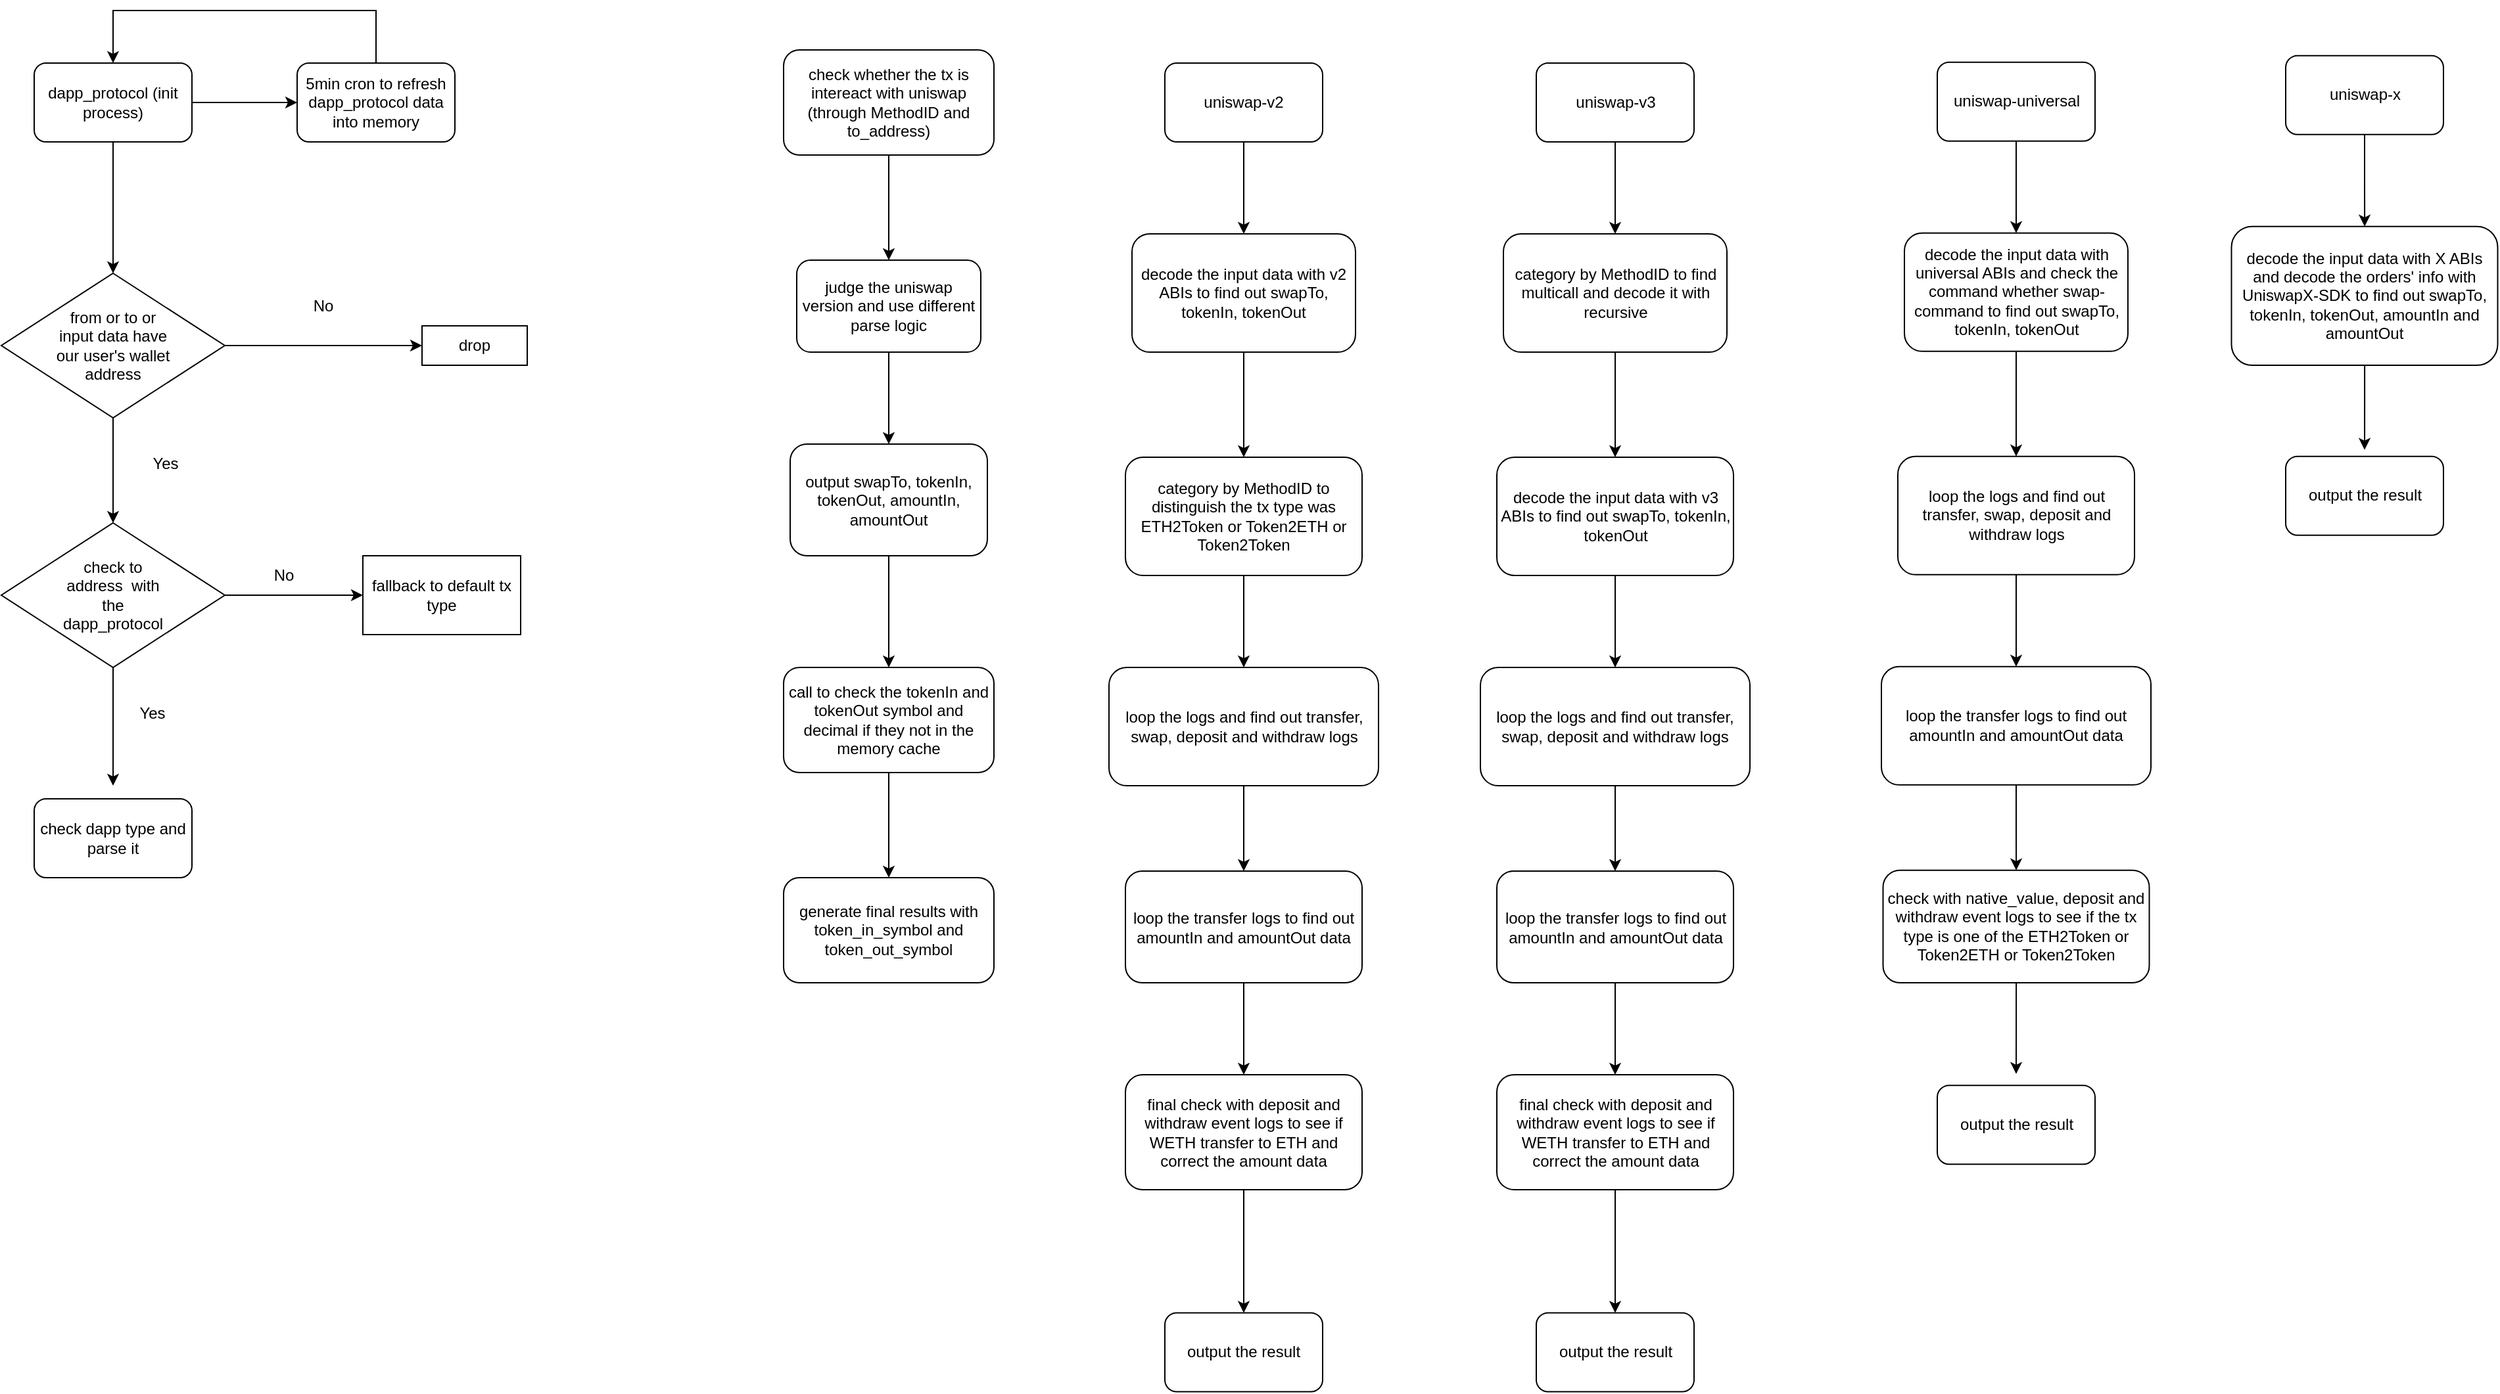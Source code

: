 <mxfile version="23.0.2" type="device">
  <diagram name="Page-1" id="X5IabdFobI3C0__GfFT5">
    <mxGraphModel dx="1914" dy="1026" grid="1" gridSize="10" guides="1" tooltips="1" connect="1" arrows="1" fold="1" page="1" pageScale="1" pageWidth="850" pageHeight="1100" math="0" shadow="0">
      <root>
        <mxCell id="0" />
        <mxCell id="1" parent="0" />
        <mxCell id="hRTv_cULqBs9AqUj1PbR-2" style="edgeStyle=orthogonalEdgeStyle;rounded=0;orthogonalLoop=1;jettySize=auto;html=1;" parent="1" source="hRTv_cULqBs9AqUj1PbR-1" edge="1">
          <mxGeometry relative="1" as="geometry">
            <mxPoint x="150" y="270" as="targetPoint" />
          </mxGeometry>
        </mxCell>
        <mxCell id="hRTv_cULqBs9AqUj1PbR-4" value="" style="edgeStyle=orthogonalEdgeStyle;rounded=0;orthogonalLoop=1;jettySize=auto;html=1;" parent="1" source="hRTv_cULqBs9AqUj1PbR-1" target="hRTv_cULqBs9AqUj1PbR-3" edge="1">
          <mxGeometry relative="1" as="geometry" />
        </mxCell>
        <mxCell id="hRTv_cULqBs9AqUj1PbR-1" value="dapp_protocol (init process)" style="rounded=1;whiteSpace=wrap;html=1;" parent="1" vertex="1">
          <mxGeometry x="90" y="110" width="120" height="60" as="geometry" />
        </mxCell>
        <mxCell id="hRTv_cULqBs9AqUj1PbR-5" style="edgeStyle=orthogonalEdgeStyle;rounded=0;orthogonalLoop=1;jettySize=auto;html=1;entryX=0.5;entryY=0;entryDx=0;entryDy=0;" parent="1" source="hRTv_cULqBs9AqUj1PbR-3" target="hRTv_cULqBs9AqUj1PbR-1" edge="1">
          <mxGeometry relative="1" as="geometry">
            <Array as="points">
              <mxPoint x="350" y="70" />
              <mxPoint x="150" y="70" />
            </Array>
          </mxGeometry>
        </mxCell>
        <mxCell id="hRTv_cULqBs9AqUj1PbR-3" value="5min cron to refresh dapp_protocol data into memory" style="rounded=1;whiteSpace=wrap;html=1;" parent="1" vertex="1">
          <mxGeometry x="290" y="110" width="120" height="60" as="geometry" />
        </mxCell>
        <mxCell id="hRTv_cULqBs9AqUj1PbR-9" value="" style="edgeStyle=orthogonalEdgeStyle;rounded=0;orthogonalLoop=1;jettySize=auto;html=1;" parent="1" source="hRTv_cULqBs9AqUj1PbR-7" target="hRTv_cULqBs9AqUj1PbR-8" edge="1">
          <mxGeometry relative="1" as="geometry" />
        </mxCell>
        <mxCell id="hRTv_cULqBs9AqUj1PbR-12" style="edgeStyle=orthogonalEdgeStyle;rounded=0;orthogonalLoop=1;jettySize=auto;html=1;" parent="1" source="hRTv_cULqBs9AqUj1PbR-7" target="hRTv_cULqBs9AqUj1PbR-11" edge="1">
          <mxGeometry relative="1" as="geometry" />
        </mxCell>
        <mxCell id="hRTv_cULqBs9AqUj1PbR-7" value="&lt;blockquote&gt;from or to or input data have our user&#39;s wallet address&lt;/blockquote&gt;" style="rhombus;whiteSpace=wrap;html=1;" parent="1" vertex="1">
          <mxGeometry x="65" y="270" width="170" height="110" as="geometry" />
        </mxCell>
        <mxCell id="hRTv_cULqBs9AqUj1PbR-15" value="" style="edgeStyle=orthogonalEdgeStyle;rounded=0;orthogonalLoop=1;jettySize=auto;html=1;" parent="1" source="hRTv_cULqBs9AqUj1PbR-8" target="hRTv_cULqBs9AqUj1PbR-14" edge="1">
          <mxGeometry relative="1" as="geometry" />
        </mxCell>
        <mxCell id="hRTv_cULqBs9AqUj1PbR-17" style="edgeStyle=orthogonalEdgeStyle;rounded=0;orthogonalLoop=1;jettySize=auto;html=1;" parent="1" source="hRTv_cULqBs9AqUj1PbR-8" edge="1">
          <mxGeometry relative="1" as="geometry">
            <mxPoint x="150" y="660" as="targetPoint" />
          </mxGeometry>
        </mxCell>
        <mxCell id="hRTv_cULqBs9AqUj1PbR-8" value="&lt;blockquote&gt;check to address&amp;nbsp; with the dapp_protocol&lt;/blockquote&gt;" style="rhombus;whiteSpace=wrap;html=1;" parent="1" vertex="1">
          <mxGeometry x="65" y="460" width="170" height="110" as="geometry" />
        </mxCell>
        <mxCell id="hRTv_cULqBs9AqUj1PbR-10" value="Yes" style="text;html=1;strokeColor=none;fillColor=none;align=center;verticalAlign=middle;whiteSpace=wrap;rounded=0;" parent="1" vertex="1">
          <mxGeometry x="160" y="400" width="60" height="30" as="geometry" />
        </mxCell>
        <mxCell id="hRTv_cULqBs9AqUj1PbR-11" value="drop" style="rounded=0;whiteSpace=wrap;html=1;" parent="1" vertex="1">
          <mxGeometry x="385" y="310" width="80" height="30" as="geometry" />
        </mxCell>
        <mxCell id="hRTv_cULqBs9AqUj1PbR-13" value="No" style="text;html=1;strokeColor=none;fillColor=none;align=center;verticalAlign=middle;whiteSpace=wrap;rounded=0;" parent="1" vertex="1">
          <mxGeometry x="280" y="280" width="60" height="30" as="geometry" />
        </mxCell>
        <mxCell id="hRTv_cULqBs9AqUj1PbR-14" value="fallback to default tx type" style="whiteSpace=wrap;html=1;" parent="1" vertex="1">
          <mxGeometry x="340" y="485" width="120" height="60" as="geometry" />
        </mxCell>
        <mxCell id="hRTv_cULqBs9AqUj1PbR-16" value="No" style="text;html=1;strokeColor=none;fillColor=none;align=center;verticalAlign=middle;whiteSpace=wrap;rounded=0;" parent="1" vertex="1">
          <mxGeometry x="250" y="485" width="60" height="30" as="geometry" />
        </mxCell>
        <mxCell id="hRTv_cULqBs9AqUj1PbR-18" value="check dapp type and parse it" style="rounded=1;whiteSpace=wrap;html=1;" parent="1" vertex="1">
          <mxGeometry x="90" y="670" width="120" height="60" as="geometry" />
        </mxCell>
        <mxCell id="hRTv_cULqBs9AqUj1PbR-19" value="Yes" style="text;html=1;strokeColor=none;fillColor=none;align=center;verticalAlign=middle;whiteSpace=wrap;rounded=0;" parent="1" vertex="1">
          <mxGeometry x="150" y="590" width="60" height="30" as="geometry" />
        </mxCell>
        <mxCell id="hRTv_cULqBs9AqUj1PbR-23" value="" style="edgeStyle=orthogonalEdgeStyle;rounded=0;orthogonalLoop=1;jettySize=auto;html=1;" parent="1" source="hRTv_cULqBs9AqUj1PbR-21" target="hRTv_cULqBs9AqUj1PbR-22" edge="1">
          <mxGeometry relative="1" as="geometry" />
        </mxCell>
        <mxCell id="hRTv_cULqBs9AqUj1PbR-21" value="check whether the tx is intereact with uniswap&lt;br&gt;(through MethodID and to_address)" style="rounded=1;whiteSpace=wrap;html=1;" parent="1" vertex="1">
          <mxGeometry x="660" y="100" width="160" height="80" as="geometry" />
        </mxCell>
        <mxCell id="hRTv_cULqBs9AqUj1PbR-25" value="" style="edgeStyle=orthogonalEdgeStyle;rounded=0;orthogonalLoop=1;jettySize=auto;html=1;" parent="1" source="hRTv_cULqBs9AqUj1PbR-22" target="hRTv_cULqBs9AqUj1PbR-24" edge="1">
          <mxGeometry relative="1" as="geometry" />
        </mxCell>
        <mxCell id="hRTv_cULqBs9AqUj1PbR-22" value="judge the uniswap version and use different parse logic" style="whiteSpace=wrap;html=1;rounded=1;" parent="1" vertex="1">
          <mxGeometry x="670" y="260" width="140" height="70" as="geometry" />
        </mxCell>
        <mxCell id="hRTv_cULqBs9AqUj1PbR-27" value="" style="edgeStyle=orthogonalEdgeStyle;rounded=0;orthogonalLoop=1;jettySize=auto;html=1;" parent="1" source="hRTv_cULqBs9AqUj1PbR-24" target="hRTv_cULqBs9AqUj1PbR-26" edge="1">
          <mxGeometry relative="1" as="geometry" />
        </mxCell>
        <mxCell id="hRTv_cULqBs9AqUj1PbR-24" value="output swapTo, tokenIn, tokenOut, amountIn, amountOut" style="whiteSpace=wrap;html=1;rounded=1;" parent="1" vertex="1">
          <mxGeometry x="665" y="400" width="150" height="85" as="geometry" />
        </mxCell>
        <mxCell id="hRTv_cULqBs9AqUj1PbR-29" value="" style="edgeStyle=orthogonalEdgeStyle;rounded=0;orthogonalLoop=1;jettySize=auto;html=1;" parent="1" source="hRTv_cULqBs9AqUj1PbR-26" target="hRTv_cULqBs9AqUj1PbR-28" edge="1">
          <mxGeometry relative="1" as="geometry" />
        </mxCell>
        <mxCell id="hRTv_cULqBs9AqUj1PbR-26" value="call to check the tokenIn and tokenOut symbol and decimal if they not in the memory cache" style="whiteSpace=wrap;html=1;rounded=1;" parent="1" vertex="1">
          <mxGeometry x="660" y="570" width="160" height="80" as="geometry" />
        </mxCell>
        <mxCell id="hRTv_cULqBs9AqUj1PbR-28" value="generate final results with token_in_symbol and token_out_symbol" style="whiteSpace=wrap;html=1;rounded=1;" parent="1" vertex="1">
          <mxGeometry x="660" y="730" width="160" height="80" as="geometry" />
        </mxCell>
        <mxCell id="MosbDruKm1_zWOS2iW5J-3" value="" style="edgeStyle=orthogonalEdgeStyle;rounded=0;orthogonalLoop=1;jettySize=auto;html=1;" edge="1" parent="1" source="MosbDruKm1_zWOS2iW5J-1" target="MosbDruKm1_zWOS2iW5J-2">
          <mxGeometry relative="1" as="geometry" />
        </mxCell>
        <mxCell id="MosbDruKm1_zWOS2iW5J-1" value="uniswap-v2" style="rounded=1;whiteSpace=wrap;html=1;" vertex="1" parent="1">
          <mxGeometry x="950" y="110" width="120" height="60" as="geometry" />
        </mxCell>
        <mxCell id="MosbDruKm1_zWOS2iW5J-5" value="" style="edgeStyle=orthogonalEdgeStyle;rounded=0;orthogonalLoop=1;jettySize=auto;html=1;" edge="1" parent="1" source="MosbDruKm1_zWOS2iW5J-2" target="MosbDruKm1_zWOS2iW5J-4">
          <mxGeometry relative="1" as="geometry" />
        </mxCell>
        <mxCell id="MosbDruKm1_zWOS2iW5J-2" value="decode the input data with v2 ABIs to find out swapTo, tokenIn, tokenOut" style="whiteSpace=wrap;html=1;rounded=1;" vertex="1" parent="1">
          <mxGeometry x="925" y="240" width="170" height="90" as="geometry" />
        </mxCell>
        <mxCell id="MosbDruKm1_zWOS2iW5J-7" value="" style="edgeStyle=orthogonalEdgeStyle;rounded=0;orthogonalLoop=1;jettySize=auto;html=1;" edge="1" parent="1" source="MosbDruKm1_zWOS2iW5J-4" target="MosbDruKm1_zWOS2iW5J-6">
          <mxGeometry relative="1" as="geometry" />
        </mxCell>
        <mxCell id="MosbDruKm1_zWOS2iW5J-4" value="category by MethodID to distinguish the tx type was ETH2Token or Token2ETH or Token2Token" style="whiteSpace=wrap;html=1;rounded=1;" vertex="1" parent="1">
          <mxGeometry x="920" y="410" width="180" height="90" as="geometry" />
        </mxCell>
        <mxCell id="MosbDruKm1_zWOS2iW5J-9" value="" style="edgeStyle=orthogonalEdgeStyle;rounded=0;orthogonalLoop=1;jettySize=auto;html=1;" edge="1" parent="1" source="MosbDruKm1_zWOS2iW5J-6" target="MosbDruKm1_zWOS2iW5J-8">
          <mxGeometry relative="1" as="geometry" />
        </mxCell>
        <mxCell id="MosbDruKm1_zWOS2iW5J-6" value="loop the logs and find out transfer, swap, deposit and withdraw logs" style="whiteSpace=wrap;html=1;rounded=1;" vertex="1" parent="1">
          <mxGeometry x="907.5" y="570" width="205" height="90" as="geometry" />
        </mxCell>
        <mxCell id="MosbDruKm1_zWOS2iW5J-11" value="" style="edgeStyle=orthogonalEdgeStyle;rounded=0;orthogonalLoop=1;jettySize=auto;html=1;" edge="1" parent="1" source="MosbDruKm1_zWOS2iW5J-8" target="MosbDruKm1_zWOS2iW5J-10">
          <mxGeometry relative="1" as="geometry" />
        </mxCell>
        <mxCell id="MosbDruKm1_zWOS2iW5J-8" value="loop the transfer logs to find out amountIn and amountOut data" style="whiteSpace=wrap;html=1;rounded=1;" vertex="1" parent="1">
          <mxGeometry x="920" y="725" width="180" height="85" as="geometry" />
        </mxCell>
        <mxCell id="MosbDruKm1_zWOS2iW5J-13" value="" style="edgeStyle=orthogonalEdgeStyle;rounded=0;orthogonalLoop=1;jettySize=auto;html=1;" edge="1" parent="1" source="MosbDruKm1_zWOS2iW5J-10" target="MosbDruKm1_zWOS2iW5J-12">
          <mxGeometry relative="1" as="geometry" />
        </mxCell>
        <mxCell id="MosbDruKm1_zWOS2iW5J-10" value="final check with deposit and withdraw event logs to see if WETH transfer to ETH and correct the amount data" style="whiteSpace=wrap;html=1;rounded=1;" vertex="1" parent="1">
          <mxGeometry x="920" y="880" width="180" height="87.5" as="geometry" />
        </mxCell>
        <mxCell id="MosbDruKm1_zWOS2iW5J-12" value="output the result" style="whiteSpace=wrap;html=1;rounded=1;" vertex="1" parent="1">
          <mxGeometry x="950" y="1061.25" width="120" height="60" as="geometry" />
        </mxCell>
        <mxCell id="MosbDruKm1_zWOS2iW5J-14" value="" style="edgeStyle=orthogonalEdgeStyle;rounded=0;orthogonalLoop=1;jettySize=auto;html=1;" edge="1" parent="1" source="MosbDruKm1_zWOS2iW5J-15" target="MosbDruKm1_zWOS2iW5J-17">
          <mxGeometry relative="1" as="geometry" />
        </mxCell>
        <mxCell id="MosbDruKm1_zWOS2iW5J-15" value="uniswap-v3" style="rounded=1;whiteSpace=wrap;html=1;" vertex="1" parent="1">
          <mxGeometry x="1232.5" y="110" width="120" height="60" as="geometry" />
        </mxCell>
        <mxCell id="MosbDruKm1_zWOS2iW5J-16" value="" style="edgeStyle=orthogonalEdgeStyle;rounded=0;orthogonalLoop=1;jettySize=auto;html=1;" edge="1" parent="1" source="MosbDruKm1_zWOS2iW5J-17" target="MosbDruKm1_zWOS2iW5J-19">
          <mxGeometry relative="1" as="geometry" />
        </mxCell>
        <mxCell id="MosbDruKm1_zWOS2iW5J-17" value="category by MethodID to find multicall and decode it with recursive" style="whiteSpace=wrap;html=1;rounded=1;" vertex="1" parent="1">
          <mxGeometry x="1207.5" y="240" width="170" height="90" as="geometry" />
        </mxCell>
        <mxCell id="MosbDruKm1_zWOS2iW5J-18" value="" style="edgeStyle=orthogonalEdgeStyle;rounded=0;orthogonalLoop=1;jettySize=auto;html=1;" edge="1" parent="1" source="MosbDruKm1_zWOS2iW5J-19" target="MosbDruKm1_zWOS2iW5J-21">
          <mxGeometry relative="1" as="geometry" />
        </mxCell>
        <mxCell id="MosbDruKm1_zWOS2iW5J-19" value="decode the input data with v3 ABIs to find out swapTo, tokenIn, tokenOut" style="whiteSpace=wrap;html=1;rounded=1;" vertex="1" parent="1">
          <mxGeometry x="1202.5" y="410" width="180" height="90" as="geometry" />
        </mxCell>
        <mxCell id="MosbDruKm1_zWOS2iW5J-20" value="" style="edgeStyle=orthogonalEdgeStyle;rounded=0;orthogonalLoop=1;jettySize=auto;html=1;" edge="1" parent="1" source="MosbDruKm1_zWOS2iW5J-21" target="MosbDruKm1_zWOS2iW5J-23">
          <mxGeometry relative="1" as="geometry" />
        </mxCell>
        <mxCell id="MosbDruKm1_zWOS2iW5J-21" value="loop the logs and find out transfer, swap, deposit and withdraw logs" style="whiteSpace=wrap;html=1;rounded=1;" vertex="1" parent="1">
          <mxGeometry x="1190" y="570" width="205" height="90" as="geometry" />
        </mxCell>
        <mxCell id="MosbDruKm1_zWOS2iW5J-22" value="" style="edgeStyle=orthogonalEdgeStyle;rounded=0;orthogonalLoop=1;jettySize=auto;html=1;" edge="1" parent="1" source="MosbDruKm1_zWOS2iW5J-23" target="MosbDruKm1_zWOS2iW5J-25">
          <mxGeometry relative="1" as="geometry" />
        </mxCell>
        <mxCell id="MosbDruKm1_zWOS2iW5J-23" value="loop the transfer logs to find out amountIn and amountOut data" style="whiteSpace=wrap;html=1;rounded=1;" vertex="1" parent="1">
          <mxGeometry x="1202.5" y="725" width="180" height="85" as="geometry" />
        </mxCell>
        <mxCell id="MosbDruKm1_zWOS2iW5J-24" value="" style="edgeStyle=orthogonalEdgeStyle;rounded=0;orthogonalLoop=1;jettySize=auto;html=1;" edge="1" parent="1" source="MosbDruKm1_zWOS2iW5J-25" target="MosbDruKm1_zWOS2iW5J-26">
          <mxGeometry relative="1" as="geometry" />
        </mxCell>
        <mxCell id="MosbDruKm1_zWOS2iW5J-25" value="final check with deposit and withdraw event logs to see if WETH transfer to ETH and correct the amount data" style="whiteSpace=wrap;html=1;rounded=1;" vertex="1" parent="1">
          <mxGeometry x="1202.5" y="880" width="180" height="87.5" as="geometry" />
        </mxCell>
        <mxCell id="MosbDruKm1_zWOS2iW5J-26" value="output the result" style="whiteSpace=wrap;html=1;rounded=1;" vertex="1" parent="1">
          <mxGeometry x="1232.5" y="1061.25" width="120" height="60" as="geometry" />
        </mxCell>
        <mxCell id="MosbDruKm1_zWOS2iW5J-27" value="" style="edgeStyle=orthogonalEdgeStyle;rounded=0;orthogonalLoop=1;jettySize=auto;html=1;" edge="1" parent="1" source="MosbDruKm1_zWOS2iW5J-28" target="MosbDruKm1_zWOS2iW5J-30">
          <mxGeometry relative="1" as="geometry" />
        </mxCell>
        <mxCell id="MosbDruKm1_zWOS2iW5J-28" value="uniswap-x" style="rounded=1;whiteSpace=wrap;html=1;" vertex="1" parent="1">
          <mxGeometry x="1802.5" y="104.38" width="120" height="60" as="geometry" />
        </mxCell>
        <mxCell id="MosbDruKm1_zWOS2iW5J-29" value="" style="edgeStyle=orthogonalEdgeStyle;rounded=0;orthogonalLoop=1;jettySize=auto;html=1;" edge="1" parent="1" source="MosbDruKm1_zWOS2iW5J-30">
          <mxGeometry relative="1" as="geometry">
            <mxPoint x="1862.5" y="404.38" as="targetPoint" />
          </mxGeometry>
        </mxCell>
        <mxCell id="MosbDruKm1_zWOS2iW5J-30" value="decode the input data with X ABIs and decode the orders&#39; info with UniswapX-SDK to find out swapTo, tokenIn, tokenOut, amountIn and amountOut" style="whiteSpace=wrap;html=1;rounded=1;" vertex="1" parent="1">
          <mxGeometry x="1761.25" y="234.38" width="202.5" height="105.62" as="geometry" />
        </mxCell>
        <mxCell id="MosbDruKm1_zWOS2iW5J-39" value="output the result" style="whiteSpace=wrap;html=1;rounded=1;" vertex="1" parent="1">
          <mxGeometry x="1802.5" y="409.38" width="120" height="60" as="geometry" />
        </mxCell>
        <mxCell id="MosbDruKm1_zWOS2iW5J-40" value="" style="edgeStyle=orthogonalEdgeStyle;rounded=0;orthogonalLoop=1;jettySize=auto;html=1;" edge="1" parent="1" source="MosbDruKm1_zWOS2iW5J-41" target="MosbDruKm1_zWOS2iW5J-43">
          <mxGeometry relative="1" as="geometry" />
        </mxCell>
        <mxCell id="MosbDruKm1_zWOS2iW5J-41" value="uniswap-universal" style="rounded=1;whiteSpace=wrap;html=1;" vertex="1" parent="1">
          <mxGeometry x="1537.5" y="109.38" width="120" height="60" as="geometry" />
        </mxCell>
        <mxCell id="MosbDruKm1_zWOS2iW5J-42" value="" style="edgeStyle=orthogonalEdgeStyle;rounded=0;orthogonalLoop=1;jettySize=auto;html=1;" edge="1" parent="1" source="MosbDruKm1_zWOS2iW5J-43" target="MosbDruKm1_zWOS2iW5J-45">
          <mxGeometry relative="1" as="geometry" />
        </mxCell>
        <mxCell id="MosbDruKm1_zWOS2iW5J-43" value="decode the input data with universal ABIs and check the command whether swap-command to find out swapTo, tokenIn, tokenOut" style="whiteSpace=wrap;html=1;rounded=1;" vertex="1" parent="1">
          <mxGeometry x="1512.5" y="239.38" width="170" height="90" as="geometry" />
        </mxCell>
        <mxCell id="MosbDruKm1_zWOS2iW5J-44" value="" style="edgeStyle=orthogonalEdgeStyle;rounded=0;orthogonalLoop=1;jettySize=auto;html=1;" edge="1" parent="1" source="MosbDruKm1_zWOS2iW5J-45" target="MosbDruKm1_zWOS2iW5J-47">
          <mxGeometry relative="1" as="geometry" />
        </mxCell>
        <mxCell id="MosbDruKm1_zWOS2iW5J-45" value="loop the logs and find out transfer, swap, deposit and withdraw logs" style="whiteSpace=wrap;html=1;rounded=1;" vertex="1" parent="1">
          <mxGeometry x="1507.5" y="409.38" width="180" height="90" as="geometry" />
        </mxCell>
        <mxCell id="MosbDruKm1_zWOS2iW5J-46" value="" style="edgeStyle=orthogonalEdgeStyle;rounded=0;orthogonalLoop=1;jettySize=auto;html=1;" edge="1" parent="1" source="MosbDruKm1_zWOS2iW5J-47" target="MosbDruKm1_zWOS2iW5J-49">
          <mxGeometry relative="1" as="geometry" />
        </mxCell>
        <mxCell id="MosbDruKm1_zWOS2iW5J-47" value="loop the transfer logs to find out amountIn and amountOut data" style="whiteSpace=wrap;html=1;rounded=1;" vertex="1" parent="1">
          <mxGeometry x="1495" y="569.38" width="205" height="90" as="geometry" />
        </mxCell>
        <mxCell id="MosbDruKm1_zWOS2iW5J-48" value="" style="edgeStyle=orthogonalEdgeStyle;rounded=0;orthogonalLoop=1;jettySize=auto;html=1;" edge="1" parent="1" source="MosbDruKm1_zWOS2iW5J-49">
          <mxGeometry relative="1" as="geometry">
            <mxPoint x="1597.5" y="879.38" as="targetPoint" />
          </mxGeometry>
        </mxCell>
        <mxCell id="MosbDruKm1_zWOS2iW5J-49" value="check with native_value, deposit and withdraw event logs to see if the tx type is one of the ETH2Token or Token2ETH or Token2Token" style="whiteSpace=wrap;html=1;rounded=1;" vertex="1" parent="1">
          <mxGeometry x="1496.25" y="724.38" width="202.5" height="85.62" as="geometry" />
        </mxCell>
        <mxCell id="MosbDruKm1_zWOS2iW5J-52" value="output the result" style="whiteSpace=wrap;html=1;rounded=1;" vertex="1" parent="1">
          <mxGeometry x="1537.5" y="888.13" width="120" height="60" as="geometry" />
        </mxCell>
      </root>
    </mxGraphModel>
  </diagram>
</mxfile>
